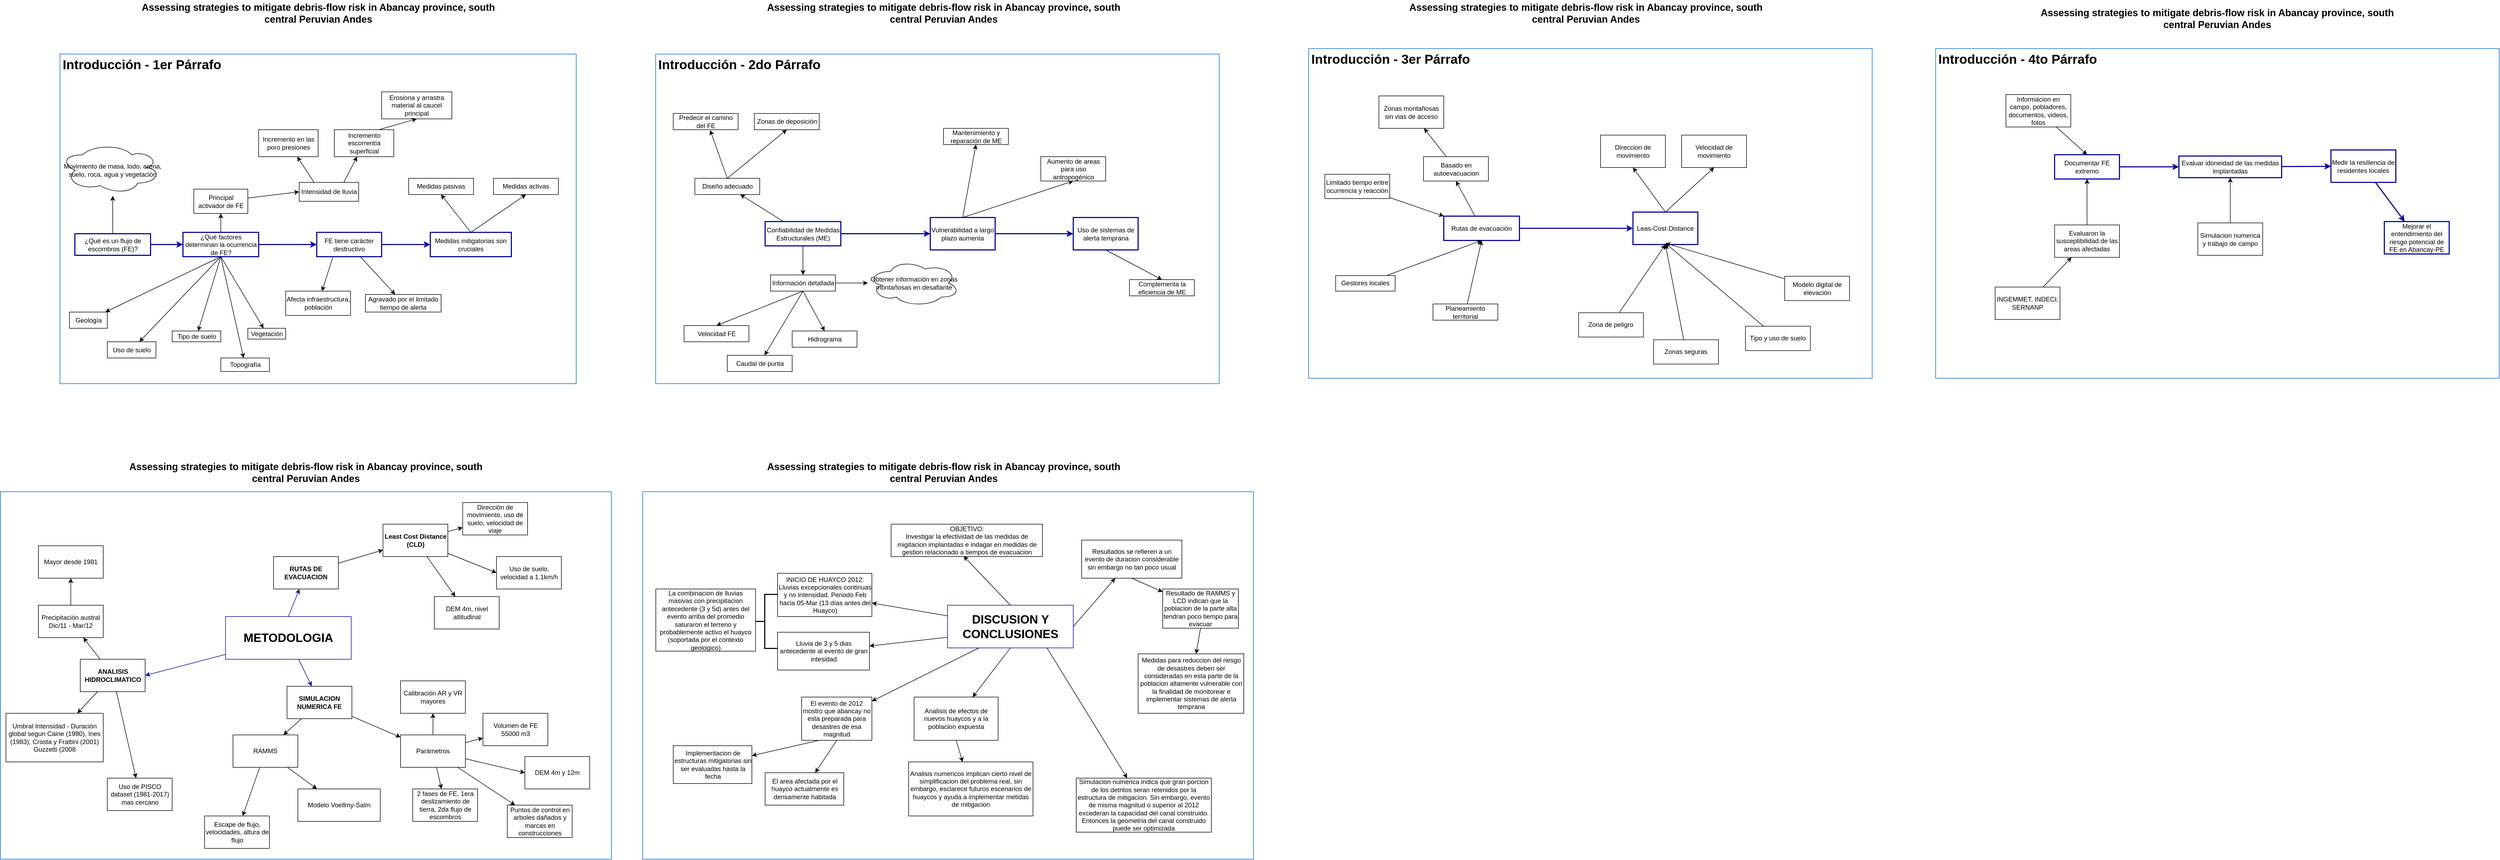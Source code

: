 <mxfile version="14.0.1" type="github">
  <diagram id="wpLm4l1lKHVmqFgt216w" name="Page-1">
    <mxGraphModel dx="1736" dy="900" grid="1" gridSize="10" guides="1" tooltips="1" connect="1" arrows="1" fold="1" page="1" pageScale="1" pageWidth="1169" pageHeight="827" math="0" shadow="0">
      <root>
        <mxCell id="0" />
        <mxCell id="1" parent="0" />
        <mxCell id="5baozU0yPbvPERcWP2Hg-2" value="&lt;div style=&quot;font-size: 18px&quot;&gt;&lt;font style=&quot;font-size: 18px&quot;&gt;&lt;b&gt;Assessing strategies to mitigate debris-flow risk in Abancay province,&amp;nbsp;&lt;/b&gt;&lt;/font&gt;&lt;b&gt;south central Peruvian Andes&lt;/b&gt;&lt;/div&gt;" style="text;html=1;strokeColor=none;fillColor=none;align=center;verticalAlign=middle;whiteSpace=wrap;rounded=0;" parent="1" vertex="1">
          <mxGeometry x="277.5" y="30" width="660" height="50" as="geometry" />
        </mxCell>
        <mxCell id="fSxVsInOuan3p5r798gy-10" value="" style="edgeStyle=orthogonalEdgeStyle;rounded=0;orthogonalLoop=1;jettySize=auto;html=1;" parent="1" edge="1">
          <mxGeometry relative="1" as="geometry">
            <mxPoint x="625.0" y="290" as="sourcePoint" />
          </mxGeometry>
        </mxCell>
        <mxCell id="fSxVsInOuan3p5r798gy-11" value="" style="edgeStyle=orthogonalEdgeStyle;rounded=0;orthogonalLoop=1;jettySize=auto;html=1;" parent="1" edge="1">
          <mxGeometry relative="1" as="geometry">
            <mxPoint x="625.0" y="410" as="sourcePoint" />
          </mxGeometry>
        </mxCell>
        <mxCell id="ySZGsKwig4zXzQ0qDYDw-19" value="&lt;h1&gt;Introducción - 2do Párrafo&lt;/h1&gt;" style="text;html=1;spacing=5;spacingTop=-20;whiteSpace=wrap;overflow=hidden;rounded=0;strokeColor=#0066CC;" parent="1" vertex="1">
          <mxGeometry x="1232" y="130" width="1042.5" height="610" as="geometry" />
        </mxCell>
        <mxCell id="ySZGsKwig4zXzQ0qDYDw-20" value="&lt;div style=&quot;font-size: 18px&quot;&gt;&lt;font style=&quot;font-size: 18px&quot;&gt;&lt;b&gt;Assessing strategies to mitigate debris-flow risk in Abancay province,&amp;nbsp;&lt;/b&gt;&lt;/font&gt;&lt;b&gt;south central Peruvian Andes&lt;/b&gt;&lt;/div&gt;" style="text;html=1;strokeColor=none;fillColor=none;align=center;verticalAlign=middle;whiteSpace=wrap;rounded=0;" parent="1" vertex="1">
          <mxGeometry x="1434.5" y="30" width="660" height="50" as="geometry" />
        </mxCell>
        <mxCell id="ySZGsKwig4zXzQ0qDYDw-23" value="" style="edgeStyle=none;rounded=0;orthogonalLoop=1;jettySize=auto;html=1;" parent="1" source="ySZGsKwig4zXzQ0qDYDw-21" target="ySZGsKwig4zXzQ0qDYDw-22" edge="1">
          <mxGeometry relative="1" as="geometry" />
        </mxCell>
        <mxCell id="ySZGsKwig4zXzQ0qDYDw-29" value="" style="edgeStyle=none;rounded=0;orthogonalLoop=1;jettySize=auto;html=1;" parent="1" source="ySZGsKwig4zXzQ0qDYDw-21" target="ySZGsKwig4zXzQ0qDYDw-28" edge="1">
          <mxGeometry relative="1" as="geometry" />
        </mxCell>
        <mxCell id="Er21plmH31kkiSpSvX1S-9" value="" style="edgeStyle=none;rounded=0;orthogonalLoop=1;jettySize=auto;html=1;strokeColor=#000099;strokeWidth=2;" parent="1" source="ySZGsKwig4zXzQ0qDYDw-21" target="Er21plmH31kkiSpSvX1S-8" edge="1">
          <mxGeometry relative="1" as="geometry" />
        </mxCell>
        <mxCell id="ySZGsKwig4zXzQ0qDYDw-21" value="Confiabilidad de Medidas Estructurales (ME)" style="rounded=0;whiteSpace=wrap;html=1;fillColor=none;strokeColor=#000099;strokeWidth=2;" parent="1" vertex="1">
          <mxGeometry x="1434.5" y="440" width="140" height="45" as="geometry" />
        </mxCell>
        <mxCell id="ySZGsKwig4zXzQ0qDYDw-26" style="edgeStyle=none;rounded=0;orthogonalLoop=1;jettySize=auto;html=1;exitX=0.5;exitY=0;exitDx=0;exitDy=0;entryX=0.57;entryY=1.033;entryDx=0;entryDy=0;entryPerimeter=0;" parent="1" source="ySZGsKwig4zXzQ0qDYDw-22" target="ySZGsKwig4zXzQ0qDYDw-24" edge="1">
          <mxGeometry relative="1" as="geometry" />
        </mxCell>
        <mxCell id="ySZGsKwig4zXzQ0qDYDw-27" style="edgeStyle=none;rounded=0;orthogonalLoop=1;jettySize=auto;html=1;exitX=0.5;exitY=0;exitDx=0;exitDy=0;entryX=0.5;entryY=1;entryDx=0;entryDy=0;" parent="1" source="ySZGsKwig4zXzQ0qDYDw-22" target="ySZGsKwig4zXzQ0qDYDw-25" edge="1">
          <mxGeometry relative="1" as="geometry" />
        </mxCell>
        <mxCell id="ySZGsKwig4zXzQ0qDYDw-22" value="Diseño adecuado" style="rounded=0;whiteSpace=wrap;html=1;strokeColor=#000000;fillColor=none;" parent="1" vertex="1">
          <mxGeometry x="1304.5" y="360" width="120" height="30" as="geometry" />
        </mxCell>
        <mxCell id="ySZGsKwig4zXzQ0qDYDw-24" value="Predecir el camino del FE" style="rounded=0;whiteSpace=wrap;html=1;strokeColor=#000000;fillColor=none;" parent="1" vertex="1">
          <mxGeometry x="1264.5" y="240" width="120" height="30" as="geometry" />
        </mxCell>
        <mxCell id="ySZGsKwig4zXzQ0qDYDw-25" value="Zonas de deposición" style="rounded=0;whiteSpace=wrap;html=1;strokeColor=#000000;fillColor=none;" parent="1" vertex="1">
          <mxGeometry x="1414.5" y="240" width="120" height="30" as="geometry" />
        </mxCell>
        <mxCell id="Er21plmH31kkiSpSvX1S-3" style="rounded=0;orthogonalLoop=1;jettySize=auto;html=1;exitX=0.5;exitY=1;exitDx=0;exitDy=0;entryX=0.5;entryY=0;entryDx=0;entryDy=0;" parent="1" source="ySZGsKwig4zXzQ0qDYDw-28" target="ySZGsKwig4zXzQ0qDYDw-30" edge="1">
          <mxGeometry relative="1" as="geometry" />
        </mxCell>
        <mxCell id="Er21plmH31kkiSpSvX1S-4" style="edgeStyle=none;rounded=0;orthogonalLoop=1;jettySize=auto;html=1;exitX=0.5;exitY=1;exitDx=0;exitDy=0;" parent="1" source="ySZGsKwig4zXzQ0qDYDw-28" target="Er21plmH31kkiSpSvX1S-1" edge="1">
          <mxGeometry relative="1" as="geometry" />
        </mxCell>
        <mxCell id="Er21plmH31kkiSpSvX1S-5" style="edgeStyle=none;rounded=0;orthogonalLoop=1;jettySize=auto;html=1;exitX=0.5;exitY=1;exitDx=0;exitDy=0;entryX=0.5;entryY=0;entryDx=0;entryDy=0;" parent="1" source="ySZGsKwig4zXzQ0qDYDw-28" target="Er21plmH31kkiSpSvX1S-2" edge="1">
          <mxGeometry relative="1" as="geometry" />
        </mxCell>
        <mxCell id="Er21plmH31kkiSpSvX1S-7" value="" style="edgeStyle=none;rounded=0;orthogonalLoop=1;jettySize=auto;html=1;" parent="1" source="ySZGsKwig4zXzQ0qDYDw-28" target="Er21plmH31kkiSpSvX1S-6" edge="1">
          <mxGeometry relative="1" as="geometry" />
        </mxCell>
        <mxCell id="ySZGsKwig4zXzQ0qDYDw-28" value="Información detallada" style="whiteSpace=wrap;html=1;rounded=0;fillColor=none;" parent="1" vertex="1">
          <mxGeometry x="1444.5" y="538.75" width="120" height="30" as="geometry" />
        </mxCell>
        <mxCell id="ySZGsKwig4zXzQ0qDYDw-30" value="Velocidad FE" style="rounded=0;whiteSpace=wrap;html=1;strokeColor=#000000;fillColor=none;" parent="1" vertex="1">
          <mxGeometry x="1284.5" y="632.5" width="120" height="30" as="geometry" />
        </mxCell>
        <mxCell id="Er21plmH31kkiSpSvX1S-1" value="Caudal de punta" style="rounded=0;whiteSpace=wrap;html=1;strokeColor=#000000;fillColor=none;" parent="1" vertex="1">
          <mxGeometry x="1364.5" y="687.5" width="120" height="30" as="geometry" />
        </mxCell>
        <mxCell id="Er21plmH31kkiSpSvX1S-2" value="Hidrograma" style="rounded=0;whiteSpace=wrap;html=1;strokeColor=#000000;fillColor=none;" parent="1" vertex="1">
          <mxGeometry x="1484.5" y="642.5" width="120" height="30" as="geometry" />
        </mxCell>
        <mxCell id="Er21plmH31kkiSpSvX1S-6" value="Obtener información en zonas montañosas en desafiante" style="ellipse;shape=cloud;whiteSpace=wrap;html=1;rounded=0;fillColor=none;" parent="1" vertex="1">
          <mxGeometry x="1624.5" y="510.63" width="170" height="86.25" as="geometry" />
        </mxCell>
        <mxCell id="Er21plmH31kkiSpSvX1S-12" style="edgeStyle=none;rounded=0;orthogonalLoop=1;jettySize=auto;html=1;exitX=0.5;exitY=0;exitDx=0;exitDy=0;entryX=0.5;entryY=1;entryDx=0;entryDy=0;" parent="1" source="Er21plmH31kkiSpSvX1S-8" target="Er21plmH31kkiSpSvX1S-10" edge="1">
          <mxGeometry relative="1" as="geometry" />
        </mxCell>
        <mxCell id="Er21plmH31kkiSpSvX1S-13" style="edgeStyle=none;rounded=0;orthogonalLoop=1;jettySize=auto;html=1;exitX=0.5;exitY=0;exitDx=0;exitDy=0;entryX=0.5;entryY=1;entryDx=0;entryDy=0;" parent="1" source="Er21plmH31kkiSpSvX1S-8" target="Er21plmH31kkiSpSvX1S-11" edge="1">
          <mxGeometry relative="1" as="geometry" />
        </mxCell>
        <mxCell id="Er21plmH31kkiSpSvX1S-15" value="" style="edgeStyle=none;rounded=0;orthogonalLoop=1;jettySize=auto;html=1;strokeColor=#000099;strokeWidth=2;" parent="1" source="Er21plmH31kkiSpSvX1S-8" target="Er21plmH31kkiSpSvX1S-14" edge="1">
          <mxGeometry relative="1" as="geometry" />
        </mxCell>
        <mxCell id="Er21plmH31kkiSpSvX1S-8" value="Vulnerabilidad a largo plazo aumenta" style="whiteSpace=wrap;html=1;rounded=0;fillColor=none;strokeColor=#000099;strokeWidth=2;" parent="1" vertex="1">
          <mxGeometry x="1740" y="432.5" width="120" height="60" as="geometry" />
        </mxCell>
        <mxCell id="Er21plmH31kkiSpSvX1S-10" value="Mantenimiento y reparación de ME" style="rounded=0;whiteSpace=wrap;html=1;" parent="1" vertex="1">
          <mxGeometry x="1764.5" y="267.5" width="120" height="30" as="geometry" />
        </mxCell>
        <mxCell id="Er21plmH31kkiSpSvX1S-11" value="Aumento de areas para uso antropogénico" style="rounded=0;whiteSpace=wrap;html=1;" parent="1" vertex="1">
          <mxGeometry x="1944.5" y="320" width="120" height="45" as="geometry" />
        </mxCell>
        <mxCell id="Er21plmH31kkiSpSvX1S-17" style="edgeStyle=none;rounded=0;orthogonalLoop=1;jettySize=auto;html=1;exitX=0.5;exitY=1;exitDx=0;exitDy=0;entryX=0.5;entryY=0;entryDx=0;entryDy=0;" parent="1" source="Er21plmH31kkiSpSvX1S-14" target="Er21plmH31kkiSpSvX1S-16" edge="1">
          <mxGeometry relative="1" as="geometry" />
        </mxCell>
        <mxCell id="Er21plmH31kkiSpSvX1S-14" value="Uso de sistemas de alerta temprana" style="whiteSpace=wrap;html=1;rounded=0;fillColor=none;strokeColor=#000099;strokeWidth=2;" parent="1" vertex="1">
          <mxGeometry x="2004.5" y="432.5" width="120" height="60" as="geometry" />
        </mxCell>
        <mxCell id="Er21plmH31kkiSpSvX1S-16" value="Complementa la eficiencia de ME" style="rounded=0;whiteSpace=wrap;html=1;" parent="1" vertex="1">
          <mxGeometry x="2108.5" y="547.5" width="120" height="30" as="geometry" />
        </mxCell>
        <mxCell id="xFOhFiwMslcYFL14uzYc-1" value="&lt;h1&gt;Introducción - 3er Párrafo&lt;/h1&gt;" style="text;html=1;spacing=5;spacingTop=-20;whiteSpace=wrap;overflow=hidden;rounded=0;strokeColor=#0066CC;" parent="1" vertex="1">
          <mxGeometry x="2440" y="120" width="1042.5" height="610" as="geometry" />
        </mxCell>
        <mxCell id="xFOhFiwMslcYFL14uzYc-4" value="" style="edgeStyle=none;rounded=0;orthogonalLoop=1;jettySize=auto;html=1;strokeColor=#000099;strokeWidth=2;" parent="1" source="xFOhFiwMslcYFL14uzYc-5" target="xFOhFiwMslcYFL14uzYc-23" edge="1">
          <mxGeometry relative="1" as="geometry" />
        </mxCell>
        <mxCell id="2iJ0x8jLQ9vWATZGjLlb-4" style="rounded=0;orthogonalLoop=1;jettySize=auto;html=1;entryX=0.5;entryY=1;entryDx=0;entryDy=0;" parent="1" source="xFOhFiwMslcYFL14uzYc-5" target="2iJ0x8jLQ9vWATZGjLlb-3" edge="1">
          <mxGeometry relative="1" as="geometry" />
        </mxCell>
        <mxCell id="xFOhFiwMslcYFL14uzYc-5" value="Rutas de evacuación" style="rounded=0;whiteSpace=wrap;html=1;fillColor=none;strokeColor=#000099;strokeWidth=2;" parent="1" vertex="1">
          <mxGeometry x="2690" y="430" width="140" height="45" as="geometry" />
        </mxCell>
        <mxCell id="2iJ0x8jLQ9vWATZGjLlb-28" style="edgeStyle=none;rounded=0;orthogonalLoop=1;jettySize=auto;html=1;entryX=0.5;entryY=1;entryDx=0;entryDy=0;exitX=0.5;exitY=0;exitDx=0;exitDy=0;" parent="1" source="xFOhFiwMslcYFL14uzYc-23" target="2iJ0x8jLQ9vWATZGjLlb-15" edge="1">
          <mxGeometry relative="1" as="geometry" />
        </mxCell>
        <mxCell id="2iJ0x8jLQ9vWATZGjLlb-29" style="edgeStyle=none;rounded=0;orthogonalLoop=1;jettySize=auto;html=1;exitX=0.5;exitY=0;exitDx=0;exitDy=0;entryX=0.5;entryY=1;entryDx=0;entryDy=0;" parent="1" source="xFOhFiwMslcYFL14uzYc-23" target="2iJ0x8jLQ9vWATZGjLlb-17" edge="1">
          <mxGeometry relative="1" as="geometry" />
        </mxCell>
        <mxCell id="xFOhFiwMslcYFL14uzYc-23" value="Leas-Cost-Distance" style="whiteSpace=wrap;html=1;rounded=0;fillColor=none;strokeColor=#000099;strokeWidth=2;" parent="1" vertex="1">
          <mxGeometry x="3040" y="422.5" width="120" height="60" as="geometry" />
        </mxCell>
        <mxCell id="xFOhFiwMslcYFL14uzYc-29" value="&lt;div style=&quot;font-size: 18px&quot;&gt;&lt;font style=&quot;font-size: 18px&quot;&gt;&lt;b&gt;Assessing strategies to mitigate debris-flow risk in Abancay province,&amp;nbsp;&lt;/b&gt;&lt;/font&gt;&lt;b&gt;south central Peruvian Andes&lt;/b&gt;&lt;/div&gt;" style="text;html=1;strokeColor=none;fillColor=none;align=center;verticalAlign=middle;whiteSpace=wrap;rounded=0;" parent="1" vertex="1">
          <mxGeometry x="2622.5" y="30" width="660" height="50" as="geometry" />
        </mxCell>
        <mxCell id="2iJ0x8jLQ9vWATZGjLlb-6" value="" style="edgeStyle=none;rounded=0;orthogonalLoop=1;jettySize=auto;html=1;" parent="1" source="2iJ0x8jLQ9vWATZGjLlb-3" target="2iJ0x8jLQ9vWATZGjLlb-5" edge="1">
          <mxGeometry relative="1" as="geometry" />
        </mxCell>
        <mxCell id="2iJ0x8jLQ9vWATZGjLlb-3" value="Basado en autoevacuacion" style="rounded=0;whiteSpace=wrap;html=1;" parent="1" vertex="1">
          <mxGeometry x="2652.5" y="320" width="120" height="45" as="geometry" />
        </mxCell>
        <mxCell id="2iJ0x8jLQ9vWATZGjLlb-5" value="Zonas montañosas sin vias de acceso" style="whiteSpace=wrap;html=1;rounded=0;" parent="1" vertex="1">
          <mxGeometry x="2570" y="207.5" width="120" height="60" as="geometry" />
        </mxCell>
        <mxCell id="2iJ0x8jLQ9vWATZGjLlb-8" style="edgeStyle=none;rounded=0;orthogonalLoop=1;jettySize=auto;html=1;entryX=0.5;entryY=1;entryDx=0;entryDy=0;" parent="1" source="2iJ0x8jLQ9vWATZGjLlb-7" target="xFOhFiwMslcYFL14uzYc-5" edge="1">
          <mxGeometry relative="1" as="geometry" />
        </mxCell>
        <mxCell id="2iJ0x8jLQ9vWATZGjLlb-7" value="Gestores locales" style="rounded=0;whiteSpace=wrap;html=1;" parent="1" vertex="1">
          <mxGeometry x="2490" y="540" width="110" height="28.76" as="geometry" />
        </mxCell>
        <mxCell id="2iJ0x8jLQ9vWATZGjLlb-10" style="edgeStyle=none;rounded=0;orthogonalLoop=1;jettySize=auto;html=1;entryX=0.5;entryY=1;entryDx=0;entryDy=0;" parent="1" source="2iJ0x8jLQ9vWATZGjLlb-9" target="xFOhFiwMslcYFL14uzYc-5" edge="1">
          <mxGeometry relative="1" as="geometry" />
        </mxCell>
        <mxCell id="2iJ0x8jLQ9vWATZGjLlb-9" value="Planeamiento territorial" style="rounded=0;whiteSpace=wrap;html=1;" parent="1" vertex="1">
          <mxGeometry x="2670" y="592.5" width="120" height="30" as="geometry" />
        </mxCell>
        <mxCell id="2iJ0x8jLQ9vWATZGjLlb-14" style="edgeStyle=none;rounded=0;orthogonalLoop=1;jettySize=auto;html=1;entryX=0;entryY=0;entryDx=0;entryDy=0;" parent="1" source="2iJ0x8jLQ9vWATZGjLlb-13" target="xFOhFiwMslcYFL14uzYc-5" edge="1">
          <mxGeometry relative="1" as="geometry" />
        </mxCell>
        <mxCell id="2iJ0x8jLQ9vWATZGjLlb-13" value="Limitado tiempo entre ocurrencia y reacción" style="rounded=0;whiteSpace=wrap;html=1;" parent="1" vertex="1">
          <mxGeometry x="2470" y="352.5" width="120" height="45" as="geometry" />
        </mxCell>
        <mxCell id="2iJ0x8jLQ9vWATZGjLlb-15" value="Direccion de movimiento" style="rounded=0;whiteSpace=wrap;html=1;" parent="1" vertex="1">
          <mxGeometry x="2980" y="280" width="120" height="60" as="geometry" />
        </mxCell>
        <mxCell id="2iJ0x8jLQ9vWATZGjLlb-26" style="edgeStyle=none;rounded=0;orthogonalLoop=1;jettySize=auto;html=1;" parent="1" source="2iJ0x8jLQ9vWATZGjLlb-16" edge="1">
          <mxGeometry relative="1" as="geometry">
            <mxPoint x="3100" y="480" as="targetPoint" />
          </mxGeometry>
        </mxCell>
        <mxCell id="2iJ0x8jLQ9vWATZGjLlb-16" value="Tipo y uso de suelo" style="rounded=0;whiteSpace=wrap;html=1;" parent="1" vertex="1">
          <mxGeometry x="3248.13" y="633.75" width="120" height="45" as="geometry" />
        </mxCell>
        <mxCell id="2iJ0x8jLQ9vWATZGjLlb-17" value="Velocidad de movimiento" style="rounded=0;whiteSpace=wrap;html=1;" parent="1" vertex="1">
          <mxGeometry x="3130" y="280" width="120" height="60" as="geometry" />
        </mxCell>
        <mxCell id="2iJ0x8jLQ9vWATZGjLlb-23" style="edgeStyle=none;rounded=0;orthogonalLoop=1;jettySize=auto;html=1;entryX=0.5;entryY=1;entryDx=0;entryDy=0;" parent="1" source="2iJ0x8jLQ9vWATZGjLlb-18" target="xFOhFiwMslcYFL14uzYc-23" edge="1">
          <mxGeometry relative="1" as="geometry" />
        </mxCell>
        <mxCell id="2iJ0x8jLQ9vWATZGjLlb-18" value="Zona de peligro" style="rounded=0;whiteSpace=wrap;html=1;" parent="1" vertex="1">
          <mxGeometry x="2939.38" y="608.75" width="120" height="45" as="geometry" />
        </mxCell>
        <mxCell id="2iJ0x8jLQ9vWATZGjLlb-25" style="edgeStyle=none;rounded=0;orthogonalLoop=1;jettySize=auto;html=1;" parent="1" source="2iJ0x8jLQ9vWATZGjLlb-21" edge="1">
          <mxGeometry relative="1" as="geometry">
            <mxPoint x="3100" y="480" as="targetPoint" />
          </mxGeometry>
        </mxCell>
        <mxCell id="2iJ0x8jLQ9vWATZGjLlb-21" value="Modelo digital de elevación" style="rounded=0;whiteSpace=wrap;html=1;" parent="1" vertex="1">
          <mxGeometry x="3320.63" y="541.25" width="120" height="45" as="geometry" />
        </mxCell>
        <mxCell id="2iJ0x8jLQ9vWATZGjLlb-24" style="edgeStyle=none;rounded=0;orthogonalLoop=1;jettySize=auto;html=1;entryX=0.5;entryY=1;entryDx=0;entryDy=0;" parent="1" source="2iJ0x8jLQ9vWATZGjLlb-22" target="xFOhFiwMslcYFL14uzYc-23" edge="1">
          <mxGeometry relative="1" as="geometry" />
        </mxCell>
        <mxCell id="2iJ0x8jLQ9vWATZGjLlb-22" value="Zonas seguras" style="rounded=0;whiteSpace=wrap;html=1;" parent="1" vertex="1">
          <mxGeometry x="3078.13" y="658.75" width="120" height="45" as="geometry" />
        </mxCell>
        <mxCell id="2iJ0x8jLQ9vWATZGjLlb-31" value="&lt;h1&gt;Introducción - 4to Párrafo&lt;/h1&gt;" style="text;html=1;spacing=5;spacingTop=-20;whiteSpace=wrap;overflow=hidden;rounded=0;strokeColor=#0066CC;" parent="1" vertex="1">
          <mxGeometry x="3600" y="120" width="1042.5" height="610" as="geometry" />
        </mxCell>
        <mxCell id="2iJ0x8jLQ9vWATZGjLlb-32" value="&lt;div style=&quot;font-size: 18px&quot;&gt;&lt;font style=&quot;font-size: 18px&quot;&gt;&lt;b&gt;Assessing strategies to mitigate debris-flow risk in Abancay province,&amp;nbsp;&lt;/b&gt;&lt;/font&gt;&lt;b&gt;south central Peruvian Andes&lt;/b&gt;&lt;/div&gt;" style="text;html=1;strokeColor=none;fillColor=none;align=center;verticalAlign=middle;whiteSpace=wrap;rounded=0;" parent="1" vertex="1">
          <mxGeometry x="3791.25" y="40" width="660" height="50" as="geometry" />
        </mxCell>
        <mxCell id="2iJ0x8jLQ9vWATZGjLlb-42" style="edgeStyle=none;rounded=0;orthogonalLoop=1;jettySize=auto;html=1;entryX=0;entryY=0.5;entryDx=0;entryDy=0;strokeWidth=2;strokeColor=#000099;" parent="1" source="2iJ0x8jLQ9vWATZGjLlb-33" target="2iJ0x8jLQ9vWATZGjLlb-34" edge="1">
          <mxGeometry relative="1" as="geometry" />
        </mxCell>
        <mxCell id="2iJ0x8jLQ9vWATZGjLlb-33" value="Documentar FE extremo" style="rounded=0;whiteSpace=wrap;html=1;strokeWidth=2;strokeColor=#000099;" parent="1" vertex="1">
          <mxGeometry x="3820" y="316.25" width="120" height="45" as="geometry" />
        </mxCell>
        <mxCell id="2iJ0x8jLQ9vWATZGjLlb-43" style="edgeStyle=none;rounded=0;orthogonalLoop=1;jettySize=auto;html=1;strokeWidth=2;strokeColor=#000099;" parent="1" source="2iJ0x8jLQ9vWATZGjLlb-34" target="2iJ0x8jLQ9vWATZGjLlb-35" edge="1">
          <mxGeometry relative="1" as="geometry" />
        </mxCell>
        <mxCell id="2iJ0x8jLQ9vWATZGjLlb-34" value="Evaluar idoneidad de las medidas implantadas" style="rounded=0;whiteSpace=wrap;html=1;strokeWidth=2;strokeColor=#000099;" parent="1" vertex="1">
          <mxGeometry x="4050" y="318.75" width="190" height="40" as="geometry" />
        </mxCell>
        <mxCell id="2iJ0x8jLQ9vWATZGjLlb-52" value="" style="edgeStyle=none;rounded=0;orthogonalLoop=1;jettySize=auto;html=1;strokeWidth=2;strokeColor=#000099;" parent="1" source="2iJ0x8jLQ9vWATZGjLlb-35" target="2iJ0x8jLQ9vWATZGjLlb-51" edge="1">
          <mxGeometry relative="1" as="geometry" />
        </mxCell>
        <mxCell id="2iJ0x8jLQ9vWATZGjLlb-35" value="Medir la resiliencia de residentes locales" style="rounded=0;whiteSpace=wrap;html=1;strokeWidth=2;strokeColor=#000099;" parent="1" vertex="1">
          <mxGeometry x="4331.25" y="307.5" width="120" height="60" as="geometry" />
        </mxCell>
        <mxCell id="2iJ0x8jLQ9vWATZGjLlb-38" value="" style="edgeStyle=none;rounded=0;orthogonalLoop=1;jettySize=auto;html=1;" parent="1" source="2iJ0x8jLQ9vWATZGjLlb-36" target="2iJ0x8jLQ9vWATZGjLlb-37" edge="1">
          <mxGeometry relative="1" as="geometry" />
        </mxCell>
        <mxCell id="2iJ0x8jLQ9vWATZGjLlb-36" value="INGEMMET, INDECI, SERNANP" style="rounded=0;whiteSpace=wrap;html=1;" parent="1" vertex="1">
          <mxGeometry x="3710" y="561.25" width="120" height="60" as="geometry" />
        </mxCell>
        <mxCell id="2iJ0x8jLQ9vWATZGjLlb-39" style="edgeStyle=none;rounded=0;orthogonalLoop=1;jettySize=auto;html=1;entryX=0.5;entryY=1;entryDx=0;entryDy=0;" parent="1" source="2iJ0x8jLQ9vWATZGjLlb-37" target="2iJ0x8jLQ9vWATZGjLlb-33" edge="1">
          <mxGeometry relative="1" as="geometry" />
        </mxCell>
        <mxCell id="2iJ0x8jLQ9vWATZGjLlb-37" value="Evaluaron la susceptibilidad de las areas afectadas" style="rounded=0;whiteSpace=wrap;html=1;" parent="1" vertex="1">
          <mxGeometry x="3820" y="446.25" width="120" height="60" as="geometry" />
        </mxCell>
        <mxCell id="2iJ0x8jLQ9vWATZGjLlb-46" style="edgeStyle=none;rounded=0;orthogonalLoop=1;jettySize=auto;html=1;entryX=0.5;entryY=1;entryDx=0;entryDy=0;strokeWidth=1;" parent="1" source="2iJ0x8jLQ9vWATZGjLlb-44" target="2iJ0x8jLQ9vWATZGjLlb-34" edge="1">
          <mxGeometry relative="1" as="geometry" />
        </mxCell>
        <mxCell id="2iJ0x8jLQ9vWATZGjLlb-44" value="Simulacion numerica y trabajo de campo" style="rounded=0;whiteSpace=wrap;html=1;strokeWidth=1;" parent="1" vertex="1">
          <mxGeometry x="4085" y="442.5" width="120" height="60" as="geometry" />
        </mxCell>
        <mxCell id="2iJ0x8jLQ9vWATZGjLlb-50" style="edgeStyle=none;rounded=0;orthogonalLoop=1;jettySize=auto;html=1;entryX=0.5;entryY=0;entryDx=0;entryDy=0;strokeColor=#000000;strokeWidth=1;" parent="1" source="2iJ0x8jLQ9vWATZGjLlb-49" target="2iJ0x8jLQ9vWATZGjLlb-33" edge="1">
          <mxGeometry relative="1" as="geometry" />
        </mxCell>
        <mxCell id="2iJ0x8jLQ9vWATZGjLlb-49" value="Informacion en campo, pobladores, documentos, videos, fotos" style="rounded=0;whiteSpace=wrap;html=1;strokeColor=#000000;strokeWidth=1;" parent="1" vertex="1">
          <mxGeometry x="3730" y="205" width="120" height="60" as="geometry" />
        </mxCell>
        <mxCell id="2iJ0x8jLQ9vWATZGjLlb-51" value="Mejorar el entendimiento del riesgo potencial de FE en Abancay-PE" style="whiteSpace=wrap;html=1;rounded=0;strokeColor=#000099;strokeWidth=2;" parent="1" vertex="1">
          <mxGeometry x="4430" y="440" width="120" height="60" as="geometry" />
        </mxCell>
        <mxCell id="vYYVeHFWFDDA40Wc0l0g-1" value="&lt;div style=&quot;font-size: 18px&quot;&gt;&lt;font style=&quot;font-size: 18px&quot;&gt;&lt;b&gt;Assessing strategies to mitigate debris-flow risk in Abancay province,&amp;nbsp;&lt;/b&gt;&lt;/font&gt;&lt;b&gt;south central Peruvian Andes&lt;/b&gt;&lt;/div&gt;" style="text;html=1;strokeColor=none;fillColor=none;align=center;verticalAlign=middle;whiteSpace=wrap;rounded=0;" parent="1" vertex="1">
          <mxGeometry x="255" y="880" width="660" height="50" as="geometry" />
        </mxCell>
        <mxCell id="vYYVeHFWFDDA40Wc0l0g-12" style="edgeStyle=none;rounded=0;orthogonalLoop=1;jettySize=auto;html=1;entryX=1;entryY=0.5;entryDx=0;entryDy=0;strokeColor=#000099;" parent="1" source="vYYVeHFWFDDA40Wc0l0g-2" target="vYYVeHFWFDDA40Wc0l0g-3" edge="1">
          <mxGeometry relative="1" as="geometry" />
        </mxCell>
        <mxCell id="vYYVeHFWFDDA40Wc0l0g-14" value="" style="edgeStyle=none;rounded=0;orthogonalLoop=1;jettySize=auto;html=1;strokeColor=#000099;" parent="1" source="vYYVeHFWFDDA40Wc0l0g-2" target="vYYVeHFWFDDA40Wc0l0g-13" edge="1">
          <mxGeometry relative="1" as="geometry" />
        </mxCell>
        <mxCell id="vYYVeHFWFDDA40Wc0l0g-35" value="" style="edgeStyle=none;rounded=0;orthogonalLoop=1;jettySize=auto;html=1;exitX=0.5;exitY=0;exitDx=0;exitDy=0;strokeColor=#000099;" parent="1" source="vYYVeHFWFDDA40Wc0l0g-2" target="vYYVeHFWFDDA40Wc0l0g-34" edge="1">
          <mxGeometry relative="1" as="geometry">
            <mxPoint x="623.745" y="1171" as="sourcePoint" />
          </mxGeometry>
        </mxCell>
        <mxCell id="vYYVeHFWFDDA40Wc0l0g-2" value="&lt;b&gt;&lt;font style=&quot;font-size: 22px&quot;&gt;METODOLOGIA&lt;/font&gt;&lt;/b&gt;" style="rounded=0;whiteSpace=wrap;html=1;strokeColor=#000099;" parent="1" vertex="1">
          <mxGeometry x="436.25" y="1171" width="232.5" height="79" as="geometry" />
        </mxCell>
        <mxCell id="vYYVeHFWFDDA40Wc0l0g-5" value="" style="rounded=0;orthogonalLoop=1;jettySize=auto;html=1;" parent="1" source="vYYVeHFWFDDA40Wc0l0g-3" target="vYYVeHFWFDDA40Wc0l0g-4" edge="1">
          <mxGeometry relative="1" as="geometry" />
        </mxCell>
        <mxCell id="vYYVeHFWFDDA40Wc0l0g-9" value="" style="edgeStyle=none;rounded=0;orthogonalLoop=1;jettySize=auto;html=1;" parent="1" source="vYYVeHFWFDDA40Wc0l0g-3" target="vYYVeHFWFDDA40Wc0l0g-8" edge="1">
          <mxGeometry relative="1" as="geometry" />
        </mxCell>
        <mxCell id="vYYVeHFWFDDA40Wc0l0g-10" style="edgeStyle=none;rounded=0;orthogonalLoop=1;jettySize=auto;html=1;" parent="1" source="vYYVeHFWFDDA40Wc0l0g-3" target="vYYVeHFWFDDA40Wc0l0g-11" edge="1">
          <mxGeometry relative="1" as="geometry">
            <mxPoint x="120" y="1390" as="targetPoint" />
          </mxGeometry>
        </mxCell>
        <mxCell id="vYYVeHFWFDDA40Wc0l0g-3" value="&lt;b&gt;ANALISIS HIDROCLIMATICO&lt;/b&gt;" style="rounded=0;whiteSpace=wrap;html=1;" parent="1" vertex="1">
          <mxGeometry x="167.5" y="1250" width="120" height="60" as="geometry" />
        </mxCell>
        <mxCell id="vYYVeHFWFDDA40Wc0l0g-7" value="" style="edgeStyle=none;rounded=0;orthogonalLoop=1;jettySize=auto;html=1;entryX=0.5;entryY=1;entryDx=0;entryDy=0;" parent="1" source="vYYVeHFWFDDA40Wc0l0g-4" target="vYYVeHFWFDDA40Wc0l0g-6" edge="1">
          <mxGeometry relative="1" as="geometry">
            <mxPoint x="150" y="1100" as="targetPoint" />
          </mxGeometry>
        </mxCell>
        <mxCell id="vYYVeHFWFDDA40Wc0l0g-4" value="Precipitación austral Dic/11 - Mar/12" style="rounded=0;whiteSpace=wrap;html=1;" parent="1" vertex="1">
          <mxGeometry x="90" y="1150" width="120" height="60" as="geometry" />
        </mxCell>
        <mxCell id="vYYVeHFWFDDA40Wc0l0g-6" value="Mayor desde 1981" style="rounded=0;whiteSpace=wrap;html=1;" parent="1" vertex="1">
          <mxGeometry x="90" y="1040" width="120" height="60" as="geometry" />
        </mxCell>
        <mxCell id="vYYVeHFWFDDA40Wc0l0g-8" value="Uso de PISCO dataset (1981-2017) mas cercano" style="rounded=0;whiteSpace=wrap;html=1;" parent="1" vertex="1">
          <mxGeometry x="217.5" y="1470" width="120" height="60" as="geometry" />
        </mxCell>
        <mxCell id="vYYVeHFWFDDA40Wc0l0g-11" value="Umbral Intensidad - Duración global segun Caine (1980), Ines (1983), Crosta y Frattini (2001) Guzzetti (2008" style="rounded=0;whiteSpace=wrap;html=1;" parent="1" vertex="1">
          <mxGeometry x="30" y="1350" width="180" height="90" as="geometry" />
        </mxCell>
        <mxCell id="vYYVeHFWFDDA40Wc0l0g-16" value="" style="edgeStyle=none;rounded=0;orthogonalLoop=1;jettySize=auto;html=1;" parent="1" source="vYYVeHFWFDDA40Wc0l0g-13" target="vYYVeHFWFDDA40Wc0l0g-15" edge="1">
          <mxGeometry relative="1" as="geometry" />
        </mxCell>
        <mxCell id="vYYVeHFWFDDA40Wc0l0g-22" value="" style="edgeStyle=none;rounded=0;orthogonalLoop=1;jettySize=auto;html=1;" parent="1" source="vYYVeHFWFDDA40Wc0l0g-13" target="vYYVeHFWFDDA40Wc0l0g-21" edge="1">
          <mxGeometry relative="1" as="geometry" />
        </mxCell>
        <mxCell id="vYYVeHFWFDDA40Wc0l0g-13" value="&lt;b&gt;SIMULACION NUMERICA FE&lt;/b&gt;" style="rounded=0;whiteSpace=wrap;html=1;" parent="1" vertex="1">
          <mxGeometry x="550" y="1300" width="120" height="60" as="geometry" />
        </mxCell>
        <mxCell id="vYYVeHFWFDDA40Wc0l0g-18" value="" style="edgeStyle=none;rounded=0;orthogonalLoop=1;jettySize=auto;html=1;" parent="1" source="vYYVeHFWFDDA40Wc0l0g-15" target="vYYVeHFWFDDA40Wc0l0g-17" edge="1">
          <mxGeometry relative="1" as="geometry" />
        </mxCell>
        <mxCell id="vYYVeHFWFDDA40Wc0l0g-20" value="" style="edgeStyle=none;rounded=0;orthogonalLoop=1;jettySize=auto;html=1;" parent="1" source="vYYVeHFWFDDA40Wc0l0g-15" target="vYYVeHFWFDDA40Wc0l0g-19" edge="1">
          <mxGeometry relative="1" as="geometry" />
        </mxCell>
        <mxCell id="vYYVeHFWFDDA40Wc0l0g-15" value="RAMMS" style="rounded=0;whiteSpace=wrap;html=1;" parent="1" vertex="1">
          <mxGeometry x="450" y="1390" width="120" height="60" as="geometry" />
        </mxCell>
        <mxCell id="vYYVeHFWFDDA40Wc0l0g-17" value="Escape de flujo, velocidades, altura de flujo" style="rounded=0;whiteSpace=wrap;html=1;" parent="1" vertex="1">
          <mxGeometry x="397.5" y="1540" width="120" height="60" as="geometry" />
        </mxCell>
        <mxCell id="vYYVeHFWFDDA40Wc0l0g-19" value="Modelo Voellmy-Salm" style="rounded=0;whiteSpace=wrap;html=1;" parent="1" vertex="1">
          <mxGeometry x="570" y="1490" width="152.5" height="60" as="geometry" />
        </mxCell>
        <mxCell id="vYYVeHFWFDDA40Wc0l0g-24" value="" style="edgeStyle=none;rounded=0;orthogonalLoop=1;jettySize=auto;html=1;entryX=0;entryY=0.5;entryDx=0;entryDy=0;" parent="1" source="vYYVeHFWFDDA40Wc0l0g-21" target="vYYVeHFWFDDA40Wc0l0g-23" edge="1">
          <mxGeometry relative="1" as="geometry">
            <mxPoint x="1009.5" y="1457.976" as="targetPoint" />
          </mxGeometry>
        </mxCell>
        <mxCell id="vYYVeHFWFDDA40Wc0l0g-26" value="" style="edgeStyle=none;rounded=0;orthogonalLoop=1;jettySize=auto;html=1;" parent="1" source="vYYVeHFWFDDA40Wc0l0g-21" target="vYYVeHFWFDDA40Wc0l0g-25" edge="1">
          <mxGeometry relative="1" as="geometry" />
        </mxCell>
        <mxCell id="vYYVeHFWFDDA40Wc0l0g-28" value="" style="edgeStyle=none;rounded=0;orthogonalLoop=1;jettySize=auto;html=1;" parent="1" source="vYYVeHFWFDDA40Wc0l0g-21" target="vYYVeHFWFDDA40Wc0l0g-27" edge="1">
          <mxGeometry relative="1" as="geometry" />
        </mxCell>
        <mxCell id="vYYVeHFWFDDA40Wc0l0g-30" value="" style="edgeStyle=none;rounded=0;orthogonalLoop=1;jettySize=auto;html=1;" parent="1" source="vYYVeHFWFDDA40Wc0l0g-21" target="vYYVeHFWFDDA40Wc0l0g-29" edge="1">
          <mxGeometry relative="1" as="geometry" />
        </mxCell>
        <mxCell id="vYYVeHFWFDDA40Wc0l0g-31" style="edgeStyle=none;rounded=0;orthogonalLoop=1;jettySize=auto;html=1;" parent="1" source="vYYVeHFWFDDA40Wc0l0g-21" target="vYYVeHFWFDDA40Wc0l0g-32" edge="1">
          <mxGeometry relative="1" as="geometry">
            <mxPoint x="1017.5" y="1550" as="targetPoint" />
          </mxGeometry>
        </mxCell>
        <mxCell id="vYYVeHFWFDDA40Wc0l0g-21" value="Parámetros" style="rounded=0;whiteSpace=wrap;html=1;" parent="1" vertex="1">
          <mxGeometry x="760" y="1390" width="120" height="60" as="geometry" />
        </mxCell>
        <mxCell id="vYYVeHFWFDDA40Wc0l0g-23" value="DEM 4m y 12m" style="rounded=0;whiteSpace=wrap;html=1;" parent="1" vertex="1">
          <mxGeometry x="990" y="1430" width="120" height="60" as="geometry" />
        </mxCell>
        <mxCell id="vYYVeHFWFDDA40Wc0l0g-25" value="Volumen de FE 55000 m3" style="rounded=0;whiteSpace=wrap;html=1;" parent="1" vertex="1">
          <mxGeometry x="912.5" y="1350" width="120" height="60" as="geometry" />
        </mxCell>
        <mxCell id="vYYVeHFWFDDA40Wc0l0g-27" value="2 fases de FE, 1era deslizamiento de tierra, 2da flujo de escombros" style="rounded=0;whiteSpace=wrap;html=1;" parent="1" vertex="1">
          <mxGeometry x="782.5" y="1490" width="120" height="60" as="geometry" />
        </mxCell>
        <mxCell id="vYYVeHFWFDDA40Wc0l0g-29" value="Calibración AR y VR mayores" style="rounded=0;whiteSpace=wrap;html=1;" parent="1" vertex="1">
          <mxGeometry x="760" y="1290" width="120" height="60" as="geometry" />
        </mxCell>
        <mxCell id="vYYVeHFWFDDA40Wc0l0g-32" value="Puntos de control en arboles dañados y marcas en construcciones" style="rounded=0;whiteSpace=wrap;html=1;" parent="1" vertex="1">
          <mxGeometry x="957.5" y="1520" width="120" height="60" as="geometry" />
        </mxCell>
        <mxCell id="vYYVeHFWFDDA40Wc0l0g-37" value="" style="edgeStyle=none;rounded=0;orthogonalLoop=1;jettySize=auto;html=1;" parent="1" source="vYYVeHFWFDDA40Wc0l0g-34" target="vYYVeHFWFDDA40Wc0l0g-36" edge="1">
          <mxGeometry relative="1" as="geometry" />
        </mxCell>
        <mxCell id="vYYVeHFWFDDA40Wc0l0g-34" value="&lt;b&gt;RUTAS DE EVACUACION&lt;/b&gt;" style="rounded=0;whiteSpace=wrap;html=1;" parent="1" vertex="1">
          <mxGeometry x="525" y="1060" width="120" height="60" as="geometry" />
        </mxCell>
        <mxCell id="vYYVeHFWFDDA40Wc0l0g-39" value="" style="edgeStyle=none;rounded=0;orthogonalLoop=1;jettySize=auto;html=1;" parent="1" source="vYYVeHFWFDDA40Wc0l0g-36" target="vYYVeHFWFDDA40Wc0l0g-38" edge="1">
          <mxGeometry relative="1" as="geometry" />
        </mxCell>
        <mxCell id="vYYVeHFWFDDA40Wc0l0g-41" value="" style="edgeStyle=none;rounded=0;orthogonalLoop=1;jettySize=auto;html=1;" parent="1" source="vYYVeHFWFDDA40Wc0l0g-36" target="vYYVeHFWFDDA40Wc0l0g-40" edge="1">
          <mxGeometry relative="1" as="geometry" />
        </mxCell>
        <mxCell id="vYYVeHFWFDDA40Wc0l0g-42" style="edgeStyle=none;rounded=0;orthogonalLoop=1;jettySize=auto;html=1;entryX=0;entryY=0.5;entryDx=0;entryDy=0;" parent="1" source="vYYVeHFWFDDA40Wc0l0g-36" target="vYYVeHFWFDDA40Wc0l0g-44" edge="1">
          <mxGeometry relative="1" as="geometry">
            <mxPoint x="1010" y="1090" as="targetPoint" />
          </mxGeometry>
        </mxCell>
        <mxCell id="vYYVeHFWFDDA40Wc0l0g-36" value="&lt;b&gt;Least Cost Distance (CLD)&lt;/b&gt;" style="rounded=0;whiteSpace=wrap;html=1;" parent="1" vertex="1">
          <mxGeometry x="727.5" y="1000" width="120" height="60" as="geometry" />
        </mxCell>
        <mxCell id="vYYVeHFWFDDA40Wc0l0g-38" value="Dirección de movimiento, uso de suelo, velocidad de viaje" style="rounded=0;whiteSpace=wrap;html=1;" parent="1" vertex="1">
          <mxGeometry x="875" y="960" width="120" height="60" as="geometry" />
        </mxCell>
        <mxCell id="vYYVeHFWFDDA40Wc0l0g-40" value="DEM 4m, nivel altitudinal" style="rounded=0;whiteSpace=wrap;html=1;" parent="1" vertex="1">
          <mxGeometry x="822.5" y="1134" width="120" height="60" as="geometry" />
        </mxCell>
        <mxCell id="vYYVeHFWFDDA40Wc0l0g-44" value="Uso de suelo, velocidad a 1.1km/h" style="rounded=0;whiteSpace=wrap;html=1;" parent="1" vertex="1">
          <mxGeometry x="937.5" y="1060" width="120" height="60" as="geometry" />
        </mxCell>
        <mxCell id="05dwUBeXBVv7pAR4uKAy-1" value="&lt;div style=&quot;font-size: 18px&quot;&gt;&lt;font style=&quot;font-size: 18px&quot;&gt;&lt;b&gt;Assessing strategies to mitigate debris-flow risk in Abancay province,&amp;nbsp;&lt;/b&gt;&lt;/font&gt;&lt;b&gt;south central Peruvian Andes&lt;/b&gt;&lt;/div&gt;" style="text;html=1;strokeColor=none;fillColor=none;align=center;verticalAlign=middle;whiteSpace=wrap;rounded=0;" parent="1" vertex="1">
          <mxGeometry x="1434.5" y="880" width="660" height="50" as="geometry" />
        </mxCell>
        <mxCell id="6wLMWecbSy31O0W6-ory-2" value="&lt;b&gt;&lt;font style=&quot;font-size: 22px&quot;&gt;DISCUSION Y CONCLUSIONES&lt;/font&gt;&lt;/b&gt;" style="rounded=0;whiteSpace=wrap;html=1;strokeColor=#000099;" parent="1" vertex="1">
          <mxGeometry x="1772" y="1150" width="232.5" height="79" as="geometry" />
        </mxCell>
        <mxCell id="6wLMWecbSy31O0W6-ory-3" value="" style="endArrow=classic;html=1;exitX=0.5;exitY=0;exitDx=0;exitDy=0;entryX=0.479;entryY=0.983;entryDx=0;entryDy=0;entryPerimeter=0;" parent="1" source="6wLMWecbSy31O0W6-ory-2" target="6wLMWecbSy31O0W6-ory-4" edge="1">
          <mxGeometry width="50" height="50" relative="1" as="geometry">
            <mxPoint x="1857.5" y="1260" as="sourcePoint" />
            <mxPoint x="1667.5" y="1050" as="targetPoint" />
          </mxGeometry>
        </mxCell>
        <mxCell id="6wLMWecbSy31O0W6-ory-4" value="OBJETIVO:&lt;br&gt;Investigar la efectividad de las medidas de migitacion implantadas e indagar en medidas de gestion relacionado a tiempos de evacuacion" style="rounded=0;whiteSpace=wrap;html=1;" parent="1" vertex="1">
          <mxGeometry x="1667.5" y="1000" width="280" height="60" as="geometry" />
        </mxCell>
        <mxCell id="6wLMWecbSy31O0W6-ory-5" value="" style="endArrow=classic;html=1;exitX=0;exitY=0.25;exitDx=0;exitDy=0;" parent="1" source="6wLMWecbSy31O0W6-ory-2" target="6wLMWecbSy31O0W6-ory-6" edge="1">
          <mxGeometry width="50" height="50" relative="1" as="geometry">
            <mxPoint x="1867.5" y="1150" as="sourcePoint" />
            <mxPoint x="1637.5" y="1170" as="targetPoint" />
          </mxGeometry>
        </mxCell>
        <mxCell id="6wLMWecbSy31O0W6-ory-6" value="INICIO DE HUAYCO 2012:&lt;br&gt;Lluvias excepcionales continuas y no intensidad. Periodo Feb hacia 05-Mar (13 días antes del Huayco)" style="rounded=0;whiteSpace=wrap;html=1;" parent="1" vertex="1">
          <mxGeometry x="1457.5" y="1091" width="174.5" height="80" as="geometry" />
        </mxCell>
        <mxCell id="Of3RIeQDwXBQ1127IJgq-1" value="" style="endArrow=classic;html=1;exitX=0;exitY=0.75;exitDx=0;exitDy=0;" parent="1" source="6wLMWecbSy31O0W6-ory-2" target="Of3RIeQDwXBQ1127IJgq-2" edge="1">
          <mxGeometry width="50" height="50" relative="1" as="geometry">
            <mxPoint x="1737.5" y="1200" as="sourcePoint" />
            <mxPoint x="1637.5" y="1260" as="targetPoint" />
          </mxGeometry>
        </mxCell>
        <mxCell id="Of3RIeQDwXBQ1127IJgq-2" value="Lluvia de 3 y 5 dias antecedente al evento de gran intesidad" style="rounded=0;whiteSpace=wrap;html=1;" parent="1" vertex="1">
          <mxGeometry x="1457.5" y="1200" width="170" height="70" as="geometry" />
        </mxCell>
        <mxCell id="Of3RIeQDwXBQ1127IJgq-3" value="" style="strokeWidth=2;html=1;shape=mxgraph.flowchart.annotation_2;align=left;labelPosition=right;pointerEvents=1;" parent="1" vertex="1">
          <mxGeometry x="1410" y="1130" width="47.5" height="100" as="geometry" />
        </mxCell>
        <mxCell id="Of3RIeQDwXBQ1127IJgq-4" value="La combinacion de lluvias masivas con precipitacion antecedente (3 y 5d) antes del evento arriba del promedio saturaron el terreno y probablemente activo el huayco (soportada por el contexto geologico)" style="rounded=0;whiteSpace=wrap;html=1;" parent="1" vertex="1">
          <mxGeometry x="1232.25" y="1120" width="184.5" height="115" as="geometry" />
        </mxCell>
        <mxCell id="Of3RIeQDwXBQ1127IJgq-6" value="" style="endArrow=classic;html=1;exitX=0.25;exitY=1;exitDx=0;exitDy=0;" parent="1" source="6wLMWecbSy31O0W6-ory-2" target="Of3RIeQDwXBQ1127IJgq-7" edge="1">
          <mxGeometry width="50" height="50" relative="1" as="geometry">
            <mxPoint x="1620" y="1300" as="sourcePoint" />
            <mxPoint x="1670" y="1310" as="targetPoint" />
          </mxGeometry>
        </mxCell>
        <mxCell id="Of3RIeQDwXBQ1127IJgq-7" value="El evento de 2012 mostro que abancay no esta preparada para desastres de esa magnitud" style="rounded=0;whiteSpace=wrap;html=1;" parent="1" vertex="1">
          <mxGeometry x="1502" y="1320" width="130" height="80" as="geometry" />
        </mxCell>
        <mxCell id="Of3RIeQDwXBQ1127IJgq-9" value="" style="endArrow=classic;html=1;exitX=0.25;exitY=1;exitDx=0;exitDy=0;" parent="1" source="Of3RIeQDwXBQ1127IJgq-7" target="Of3RIeQDwXBQ1127IJgq-10" edge="1">
          <mxGeometry width="50" height="50" relative="1" as="geometry">
            <mxPoint x="1620" y="1470" as="sourcePoint" />
            <mxPoint x="1460" y="1450" as="targetPoint" />
          </mxGeometry>
        </mxCell>
        <mxCell id="Of3RIeQDwXBQ1127IJgq-10" value="Implementacion de estructuras mitigatorias sin ser evaluadas hasta la fecha" style="rounded=0;whiteSpace=wrap;html=1;" parent="1" vertex="1">
          <mxGeometry x="1264.5" y="1410" width="145.5" height="70" as="geometry" />
        </mxCell>
        <mxCell id="Of3RIeQDwXBQ1127IJgq-11" value="" style="endArrow=classic;html=1;exitX=0.5;exitY=1;exitDx=0;exitDy=0;" parent="1" source="Of3RIeQDwXBQ1127IJgq-7" target="Of3RIeQDwXBQ1127IJgq-12" edge="1">
          <mxGeometry width="50" height="50" relative="1" as="geometry">
            <mxPoint x="1620" y="1440" as="sourcePoint" />
            <mxPoint x="1510" y="1450" as="targetPoint" />
          </mxGeometry>
        </mxCell>
        <mxCell id="Of3RIeQDwXBQ1127IJgq-12" value="El area afectada por el huayco actualmente es densamente habitada" style="rounded=0;whiteSpace=wrap;html=1;" parent="1" vertex="1">
          <mxGeometry x="1434.5" y="1460" width="145.5" height="60" as="geometry" />
        </mxCell>
        <mxCell id="Of3RIeQDwXBQ1127IJgq-13" value="" style="endArrow=classic;html=1;exitX=0.5;exitY=1;exitDx=0;exitDy=0;" parent="1" source="6wLMWecbSy31O0W6-ory-2" target="Of3RIeQDwXBQ1127IJgq-14" edge="1">
          <mxGeometry width="50" height="50" relative="1" as="geometry">
            <mxPoint x="1900" y="1320" as="sourcePoint" />
            <mxPoint x="1950" y="1270" as="targetPoint" />
          </mxGeometry>
        </mxCell>
        <mxCell id="Of3RIeQDwXBQ1127IJgq-14" value="Analisis de efectos de nuevos huaycos y a la poblacion expuesta" style="rounded=0;whiteSpace=wrap;html=1;" parent="1" vertex="1">
          <mxGeometry x="1710" y="1320" width="155.5" height="80" as="geometry" />
        </mxCell>
        <mxCell id="Of3RIeQDwXBQ1127IJgq-16" value="" style="endArrow=classic;html=1;exitX=0.5;exitY=1;exitDx=0;exitDy=0;" parent="1" source="Of3RIeQDwXBQ1127IJgq-14" target="Of3RIeQDwXBQ1127IJgq-17" edge="1">
          <mxGeometry width="50" height="50" relative="1" as="geometry">
            <mxPoint x="1900" y="1410" as="sourcePoint" />
            <mxPoint x="1760" y="1470" as="targetPoint" />
          </mxGeometry>
        </mxCell>
        <mxCell id="Of3RIeQDwXBQ1127IJgq-17" value="Analisis numericos implican cierto nivel de simplificacion del problema real, sin embargo, esclarece futuros escenarios de huaycos y ayuda a implementar metidas de mitigacion" style="rounded=0;whiteSpace=wrap;html=1;" parent="1" vertex="1">
          <mxGeometry x="1700" y="1440" width="230" height="100" as="geometry" />
        </mxCell>
        <mxCell id="Of3RIeQDwXBQ1127IJgq-18" value="" style="endArrow=classic;html=1;exitX=0.791;exitY=1;exitDx=0;exitDy=0;exitPerimeter=0;" parent="1" source="6wLMWecbSy31O0W6-ory-2" target="Of3RIeQDwXBQ1127IJgq-19" edge="1">
          <mxGeometry width="50" height="50" relative="1" as="geometry">
            <mxPoint x="1900" y="1350" as="sourcePoint" />
            <mxPoint x="2000" y="1300" as="targetPoint" />
          </mxGeometry>
        </mxCell>
        <mxCell id="Of3RIeQDwXBQ1127IJgq-19" value="Simulacion numerica indica que gran porcion de los detritos seran retenidos por la estructura de mitigacion. Sin embargo, evento de misma magnitud o superior al 2012 excederan la capacidad del canal construido. Entonces la geometria del canal construido puede ser optimizada" style="rounded=0;whiteSpace=wrap;html=1;" parent="1" vertex="1">
          <mxGeometry x="2010" y="1470" width="250" height="100" as="geometry" />
        </mxCell>
        <mxCell id="Of3RIeQDwXBQ1127IJgq-20" value="" style="endArrow=classic;html=1;exitX=1;exitY=0.5;exitDx=0;exitDy=0;" parent="1" source="6wLMWecbSy31O0W6-ory-2" target="Of3RIeQDwXBQ1127IJgq-21" edge="1">
          <mxGeometry width="50" height="50" relative="1" as="geometry">
            <mxPoint x="1900" y="1270" as="sourcePoint" />
            <mxPoint x="2060" y="1190" as="targetPoint" />
          </mxGeometry>
        </mxCell>
        <mxCell id="Of3RIeQDwXBQ1127IJgq-21" value="Resultados se refieren a un evento de duracion considerable sin embargo no tan poco usual" style="rounded=0;whiteSpace=wrap;html=1;" parent="1" vertex="1">
          <mxGeometry x="2020" y="1029.5" width="185.5" height="70.5" as="geometry" />
        </mxCell>
        <mxCell id="Of3RIeQDwXBQ1127IJgq-22" value="" style="endArrow=classic;html=1;exitX=0.5;exitY=1;exitDx=0;exitDy=0;" parent="1" source="Of3RIeQDwXBQ1127IJgq-21" target="Of3RIeQDwXBQ1127IJgq-23" edge="1">
          <mxGeometry width="50" height="50" relative="1" as="geometry">
            <mxPoint x="1900" y="1240" as="sourcePoint" />
            <mxPoint x="2170" y="1160" as="targetPoint" />
          </mxGeometry>
        </mxCell>
        <mxCell id="Of3RIeQDwXBQ1127IJgq-23" value="Resultado de RAMMS y LCD indican que la poblacion de la parte alta tendran poco tiempo para evacuar" style="rounded=0;whiteSpace=wrap;html=1;" parent="1" vertex="1">
          <mxGeometry x="2170" y="1120" width="140" height="72.5" as="geometry" />
        </mxCell>
        <mxCell id="Of3RIeQDwXBQ1127IJgq-24" value="" style="endArrow=classic;html=1;exitX=0.5;exitY=1;exitDx=0;exitDy=0;" parent="1" source="Of3RIeQDwXBQ1127IJgq-23" target="Of3RIeQDwXBQ1127IJgq-25" edge="1">
          <mxGeometry width="50" height="50" relative="1" as="geometry">
            <mxPoint x="2160" y="1220" as="sourcePoint" />
            <mxPoint x="2220" y="1230" as="targetPoint" />
          </mxGeometry>
        </mxCell>
        <mxCell id="Of3RIeQDwXBQ1127IJgq-25" value="Medidas para reduccion del riesgo de desastres deben ser consideradas en esta parte de la poblacion altamente vulnerable con la finalidad de monitorear e implementar sistemas de alerta temprana" style="rounded=0;whiteSpace=wrap;html=1;" parent="1" vertex="1">
          <mxGeometry x="2124.5" y="1240" width="195.5" height="110" as="geometry" />
        </mxCell>
        <mxCell id="ubP7UVL58fcBEcFyDVil-1" value="" style="group" vertex="1" connectable="0" parent="1">
          <mxGeometry x="130" y="130" width="955" height="610" as="geometry" />
        </mxCell>
        <mxCell id="ySZGsKwig4zXzQ0qDYDw-18" value="&lt;h1&gt;Introducción - 1er Párrafo&lt;/h1&gt;" style="text;html=1;spacing=5;spacingTop=-20;whiteSpace=wrap;overflow=hidden;rounded=0;strokeColor=#0066CC;direction=west;" parent="ubP7UVL58fcBEcFyDVil-1" vertex="1">
          <mxGeometry width="955" height="610" as="geometry" />
        </mxCell>
        <mxCell id="5baozU0yPbvPERcWP2Hg-1" value="¿Qué es un flujo de escombros (FE)?" style="rounded=0;whiteSpace=wrap;html=1;strokeColor=#000099;strokeWidth=2;" parent="ubP7UVL58fcBEcFyDVil-1" vertex="1">
          <mxGeometry x="27.5" y="332.5" width="140" height="40" as="geometry" />
        </mxCell>
        <mxCell id="wNgRPNMnROrw59EM7K4U-1" value="¿Qué factores determinan la ocurrencia de FE?" style="rounded=0;whiteSpace=wrap;html=1;strokeColor=#000099;strokeWidth=2;" parent="ubP7UVL58fcBEcFyDVil-1" vertex="1">
          <mxGeometry x="227.5" y="330" width="140" height="45" as="geometry" />
        </mxCell>
        <mxCell id="wNgRPNMnROrw59EM7K4U-3" value="" style="edgeStyle=orthogonalEdgeStyle;rounded=0;orthogonalLoop=1;jettySize=auto;html=1;strokeColor=#000099;strokeWidth=2;" parent="ubP7UVL58fcBEcFyDVil-1" source="5baozU0yPbvPERcWP2Hg-1" target="wNgRPNMnROrw59EM7K4U-1" edge="1">
          <mxGeometry relative="1" as="geometry" />
        </mxCell>
        <mxCell id="wNgRPNMnROrw59EM7K4U-2" value="Principal activador de FE" style="rounded=0;whiteSpace=wrap;html=1;" parent="ubP7UVL58fcBEcFyDVil-1" vertex="1">
          <mxGeometry x="247.5" y="250" width="100" height="45" as="geometry" />
        </mxCell>
        <mxCell id="wNgRPNMnROrw59EM7K4U-4" value="" style="edgeStyle=orthogonalEdgeStyle;rounded=0;orthogonalLoop=1;jettySize=auto;html=1;" parent="ubP7UVL58fcBEcFyDVil-1" source="wNgRPNMnROrw59EM7K4U-1" target="wNgRPNMnROrw59EM7K4U-2" edge="1">
          <mxGeometry relative="1" as="geometry" />
        </mxCell>
        <mxCell id="wNgRPNMnROrw59EM7K4U-21" value="Geología" style="whiteSpace=wrap;html=1;rounded=0;" parent="ubP7UVL58fcBEcFyDVil-1" vertex="1">
          <mxGeometry x="17.5" y="477.5" width="70" height="30" as="geometry" />
        </mxCell>
        <mxCell id="wNgRPNMnROrw59EM7K4U-22" value="" style="rounded=0;orthogonalLoop=1;jettySize=auto;html=1;exitX=0.5;exitY=1;exitDx=0;exitDy=0;" parent="ubP7UVL58fcBEcFyDVil-1" source="wNgRPNMnROrw59EM7K4U-1" target="wNgRPNMnROrw59EM7K4U-21" edge="1">
          <mxGeometry relative="1" as="geometry" />
        </mxCell>
        <mxCell id="wNgRPNMnROrw59EM7K4U-28" value="Topografía" style="rounded=0;whiteSpace=wrap;html=1;" parent="ubP7UVL58fcBEcFyDVil-1" vertex="1">
          <mxGeometry x="297.5" y="562.5" width="90" height="25" as="geometry" />
        </mxCell>
        <mxCell id="wNgRPNMnROrw59EM7K4U-26" style="edgeStyle=none;rounded=0;orthogonalLoop=1;jettySize=auto;html=1;exitX=0.5;exitY=1;exitDx=0;exitDy=0;" parent="ubP7UVL58fcBEcFyDVil-1" source="wNgRPNMnROrw59EM7K4U-1" target="wNgRPNMnROrw59EM7K4U-28" edge="1">
          <mxGeometry relative="1" as="geometry">
            <mxPoint x="347.5" y="487.5" as="targetPoint" />
          </mxGeometry>
        </mxCell>
        <mxCell id="wNgRPNMnROrw59EM7K4U-30" value="Uso de suelo" style="rounded=0;whiteSpace=wrap;html=1;" parent="ubP7UVL58fcBEcFyDVil-1" vertex="1">
          <mxGeometry x="87.5" y="532.5" width="90" height="30" as="geometry" />
        </mxCell>
        <mxCell id="wNgRPNMnROrw59EM7K4U-29" style="edgeStyle=none;rounded=0;orthogonalLoop=1;jettySize=auto;html=1;exitX=0.5;exitY=1;exitDx=0;exitDy=0;" parent="ubP7UVL58fcBEcFyDVil-1" source="wNgRPNMnROrw59EM7K4U-1" target="wNgRPNMnROrw59EM7K4U-30" edge="1">
          <mxGeometry relative="1" as="geometry">
            <mxPoint x="137.5" y="587.5" as="targetPoint" />
          </mxGeometry>
        </mxCell>
        <mxCell id="wNgRPNMnROrw59EM7K4U-32" value="Tipo de suelo" style="rounded=0;whiteSpace=wrap;html=1;" parent="ubP7UVL58fcBEcFyDVil-1" vertex="1">
          <mxGeometry x="207.5" y="512.5" width="90" height="20" as="geometry" />
        </mxCell>
        <mxCell id="wNgRPNMnROrw59EM7K4U-31" style="edgeStyle=none;rounded=0;orthogonalLoop=1;jettySize=auto;html=1;exitX=0.5;exitY=1;exitDx=0;exitDy=0;" parent="ubP7UVL58fcBEcFyDVil-1" source="wNgRPNMnROrw59EM7K4U-1" target="wNgRPNMnROrw59EM7K4U-32" edge="1">
          <mxGeometry relative="1" as="geometry">
            <mxPoint x="287.676" y="567.5" as="targetPoint" />
          </mxGeometry>
        </mxCell>
        <mxCell id="wNgRPNMnROrw59EM7K4U-34" value="Vegetación" style="rounded=0;whiteSpace=wrap;html=1;" parent="ubP7UVL58fcBEcFyDVil-1" vertex="1">
          <mxGeometry x="347.5" y="507.5" width="70" height="20" as="geometry" />
        </mxCell>
        <mxCell id="wNgRPNMnROrw59EM7K4U-33" style="edgeStyle=none;rounded=0;orthogonalLoop=1;jettySize=auto;html=1;exitX=0.5;exitY=1;exitDx=0;exitDy=0;" parent="ubP7UVL58fcBEcFyDVil-1" source="wNgRPNMnROrw59EM7K4U-1" target="wNgRPNMnROrw59EM7K4U-34" edge="1">
          <mxGeometry relative="1" as="geometry">
            <mxPoint x="497.5" y="537.5" as="targetPoint" />
          </mxGeometry>
        </mxCell>
        <mxCell id="wNgRPNMnROrw59EM7K4U-35" value="Movimiento de masa, lodo, arena, suelo, roca, agua y vegetación" style="ellipse;shape=cloud;whiteSpace=wrap;html=1;rounded=0;direction=west;" parent="ubP7UVL58fcBEcFyDVil-1" vertex="1">
          <mxGeometry x="5" y="167.5" width="185" height="95" as="geometry" />
        </mxCell>
        <mxCell id="wNgRPNMnROrw59EM7K4U-36" value="" style="edgeStyle=none;rounded=0;orthogonalLoop=1;jettySize=auto;html=1;" parent="ubP7UVL58fcBEcFyDVil-1" source="5baozU0yPbvPERcWP2Hg-1" target="wNgRPNMnROrw59EM7K4U-35" edge="1">
          <mxGeometry relative="1" as="geometry" />
        </mxCell>
        <mxCell id="wNgRPNMnROrw59EM7K4U-37" value="Incremento en las poro presiones" style="rounded=0;whiteSpace=wrap;html=1;" parent="ubP7UVL58fcBEcFyDVil-1" vertex="1">
          <mxGeometry x="367.5" y="140" width="110" height="50" as="geometry" />
        </mxCell>
        <mxCell id="wNgRPNMnROrw59EM7K4U-40" value="Incremento escorrentía superficial" style="rounded=0;whiteSpace=wrap;html=1;" parent="ubP7UVL58fcBEcFyDVil-1" vertex="1">
          <mxGeometry x="507.5" y="140" width="110" height="50" as="geometry" />
        </mxCell>
        <mxCell id="wNgRPNMnROrw59EM7K4U-42" value="Intensidad de lluvia" style="rounded=0;whiteSpace=wrap;html=1;" parent="ubP7UVL58fcBEcFyDVil-1" vertex="1">
          <mxGeometry x="442.5" y="237.5" width="110" height="35" as="geometry" />
        </mxCell>
        <mxCell id="wNgRPNMnROrw59EM7K4U-43" style="edgeStyle=none;rounded=0;orthogonalLoop=1;jettySize=auto;html=1;entryX=0;entryY=0.5;entryDx=0;entryDy=0;" parent="ubP7UVL58fcBEcFyDVil-1" source="wNgRPNMnROrw59EM7K4U-2" target="wNgRPNMnROrw59EM7K4U-42" edge="1">
          <mxGeometry relative="1" as="geometry" />
        </mxCell>
        <mxCell id="wNgRPNMnROrw59EM7K4U-38" value="" style="edgeStyle=none;rounded=0;orthogonalLoop=1;jettySize=auto;html=1;exitX=0.25;exitY=0;exitDx=0;exitDy=0;" parent="ubP7UVL58fcBEcFyDVil-1" source="wNgRPNMnROrw59EM7K4U-42" target="wNgRPNMnROrw59EM7K4U-37" edge="1">
          <mxGeometry relative="1" as="geometry">
            <mxPoint x="475.5" y="267.5" as="sourcePoint" />
          </mxGeometry>
        </mxCell>
        <mxCell id="wNgRPNMnROrw59EM7K4U-41" value="" style="edgeStyle=none;rounded=0;orthogonalLoop=1;jettySize=auto;html=1;exitX=0.75;exitY=0;exitDx=0;exitDy=0;" parent="ubP7UVL58fcBEcFyDVil-1" source="wNgRPNMnROrw59EM7K4U-42" target="wNgRPNMnROrw59EM7K4U-40" edge="1">
          <mxGeometry relative="1" as="geometry">
            <mxPoint x="497.5" y="267.5" as="sourcePoint" />
          </mxGeometry>
        </mxCell>
        <mxCell id="ySZGsKwig4zXzQ0qDYDw-2" value="Erosiona y arrastra material al caucel principal" style="rounded=0;whiteSpace=wrap;html=1;" parent="ubP7UVL58fcBEcFyDVil-1" vertex="1">
          <mxGeometry x="595" y="70" width="130" height="50" as="geometry" />
        </mxCell>
        <mxCell id="ySZGsKwig4zXzQ0qDYDw-3" style="rounded=0;orthogonalLoop=1;jettySize=auto;html=1;exitX=0.75;exitY=0;exitDx=0;exitDy=0;entryX=0.5;entryY=1;entryDx=0;entryDy=0;" parent="ubP7UVL58fcBEcFyDVil-1" source="wNgRPNMnROrw59EM7K4U-40" target="ySZGsKwig4zXzQ0qDYDw-2" edge="1">
          <mxGeometry relative="1" as="geometry" />
        </mxCell>
        <mxCell id="ySZGsKwig4zXzQ0qDYDw-5" value="FE tiene carácter destructivo" style="whiteSpace=wrap;html=1;rounded=0;strokeColor=#000099;strokeWidth=2;" parent="ubP7UVL58fcBEcFyDVil-1" vertex="1">
          <mxGeometry x="475" y="330" width="120" height="45" as="geometry" />
        </mxCell>
        <mxCell id="ySZGsKwig4zXzQ0qDYDw-6" value="" style="edgeStyle=none;rounded=0;orthogonalLoop=1;jettySize=auto;html=1;strokeColor=#000099;strokeWidth=2;" parent="ubP7UVL58fcBEcFyDVil-1" source="wNgRPNMnROrw59EM7K4U-1" target="ySZGsKwig4zXzQ0qDYDw-5" edge="1">
          <mxGeometry relative="1" as="geometry" />
        </mxCell>
        <mxCell id="ySZGsKwig4zXzQ0qDYDw-7" value="Agravado por el limitado tiempo de alerta" style="whiteSpace=wrap;html=1;rounded=0;" parent="ubP7UVL58fcBEcFyDVil-1" vertex="1">
          <mxGeometry x="565" y="445" width="140" height="32.5" as="geometry" />
        </mxCell>
        <mxCell id="ySZGsKwig4zXzQ0qDYDw-8" value="" style="edgeStyle=none;rounded=0;orthogonalLoop=1;jettySize=auto;html=1;" parent="ubP7UVL58fcBEcFyDVil-1" source="ySZGsKwig4zXzQ0qDYDw-5" target="ySZGsKwig4zXzQ0qDYDw-7" edge="1">
          <mxGeometry relative="1" as="geometry" />
        </mxCell>
        <mxCell id="ySZGsKwig4zXzQ0qDYDw-10" value="Afecta infraestructura, población" style="rounded=0;whiteSpace=wrap;html=1;" parent="ubP7UVL58fcBEcFyDVil-1" vertex="1">
          <mxGeometry x="417.5" y="438.75" width="120" height="45" as="geometry" />
        </mxCell>
        <mxCell id="ySZGsKwig4zXzQ0qDYDw-9" style="edgeStyle=none;rounded=0;orthogonalLoop=1;jettySize=auto;html=1;exitX=0.25;exitY=1;exitDx=0;exitDy=0;" parent="ubP7UVL58fcBEcFyDVil-1" source="ySZGsKwig4zXzQ0qDYDw-5" target="ySZGsKwig4zXzQ0qDYDw-10" edge="1">
          <mxGeometry relative="1" as="geometry">
            <mxPoint x="475" y="430" as="targetPoint" />
          </mxGeometry>
        </mxCell>
        <mxCell id="ySZGsKwig4zXzQ0qDYDw-11" value="Medidas mitigatorias son cruciales" style="whiteSpace=wrap;html=1;rounded=0;strokeColor=#000099;strokeWidth=2;" parent="ubP7UVL58fcBEcFyDVil-1" vertex="1">
          <mxGeometry x="685" y="330" width="150" height="45" as="geometry" />
        </mxCell>
        <mxCell id="ySZGsKwig4zXzQ0qDYDw-12" value="" style="edgeStyle=none;rounded=0;orthogonalLoop=1;jettySize=auto;html=1;strokeColor=#000099;strokeWidth=2;" parent="ubP7UVL58fcBEcFyDVil-1" source="ySZGsKwig4zXzQ0qDYDw-5" target="ySZGsKwig4zXzQ0qDYDw-11" edge="1">
          <mxGeometry relative="1" as="geometry" />
        </mxCell>
        <mxCell id="ySZGsKwig4zXzQ0qDYDw-14" value="Medidas pasivas" style="rounded=0;whiteSpace=wrap;html=1;" parent="ubP7UVL58fcBEcFyDVil-1" vertex="1">
          <mxGeometry x="645" y="230" width="120" height="30" as="geometry" />
        </mxCell>
        <mxCell id="ySZGsKwig4zXzQ0qDYDw-16" style="edgeStyle=none;rounded=0;orthogonalLoop=1;jettySize=auto;html=1;exitX=0.5;exitY=0;exitDx=0;exitDy=0;entryX=0.5;entryY=1;entryDx=0;entryDy=0;" parent="ubP7UVL58fcBEcFyDVil-1" source="ySZGsKwig4zXzQ0qDYDw-11" target="ySZGsKwig4zXzQ0qDYDw-14" edge="1">
          <mxGeometry relative="1" as="geometry" />
        </mxCell>
        <mxCell id="ySZGsKwig4zXzQ0qDYDw-15" value="Medidas activas" style="rounded=0;whiteSpace=wrap;html=1;" parent="ubP7UVL58fcBEcFyDVil-1" vertex="1">
          <mxGeometry x="802" y="230" width="120" height="30" as="geometry" />
        </mxCell>
        <mxCell id="ySZGsKwig4zXzQ0qDYDw-17" style="edgeStyle=none;rounded=0;orthogonalLoop=1;jettySize=auto;html=1;exitX=0.5;exitY=0;exitDx=0;exitDy=0;entryX=0.5;entryY=1;entryDx=0;entryDy=0;" parent="ubP7UVL58fcBEcFyDVil-1" source="ySZGsKwig4zXzQ0qDYDw-11" target="ySZGsKwig4zXzQ0qDYDw-15" edge="1">
          <mxGeometry relative="1" as="geometry" />
        </mxCell>
        <mxCell id="ubP7UVL58fcBEcFyDVil-41" value="&lt;h1&gt;&lt;br&gt;&lt;/h1&gt;" style="text;html=1;spacing=5;spacingTop=-20;whiteSpace=wrap;overflow=hidden;rounded=0;strokeColor=#0066CC;" vertex="1" parent="1">
          <mxGeometry x="20" y="940" width="1130" height="680" as="geometry" />
        </mxCell>
        <mxCell id="ubP7UVL58fcBEcFyDVil-42" value="&lt;h1&gt;&lt;br&gt;&lt;/h1&gt;" style="text;html=1;spacing=5;spacingTop=-20;whiteSpace=wrap;overflow=hidden;rounded=0;strokeColor=#0066CC;" vertex="1" parent="1">
          <mxGeometry x="1208" y="940" width="1130" height="680" as="geometry" />
        </mxCell>
      </root>
    </mxGraphModel>
  </diagram>
</mxfile>
